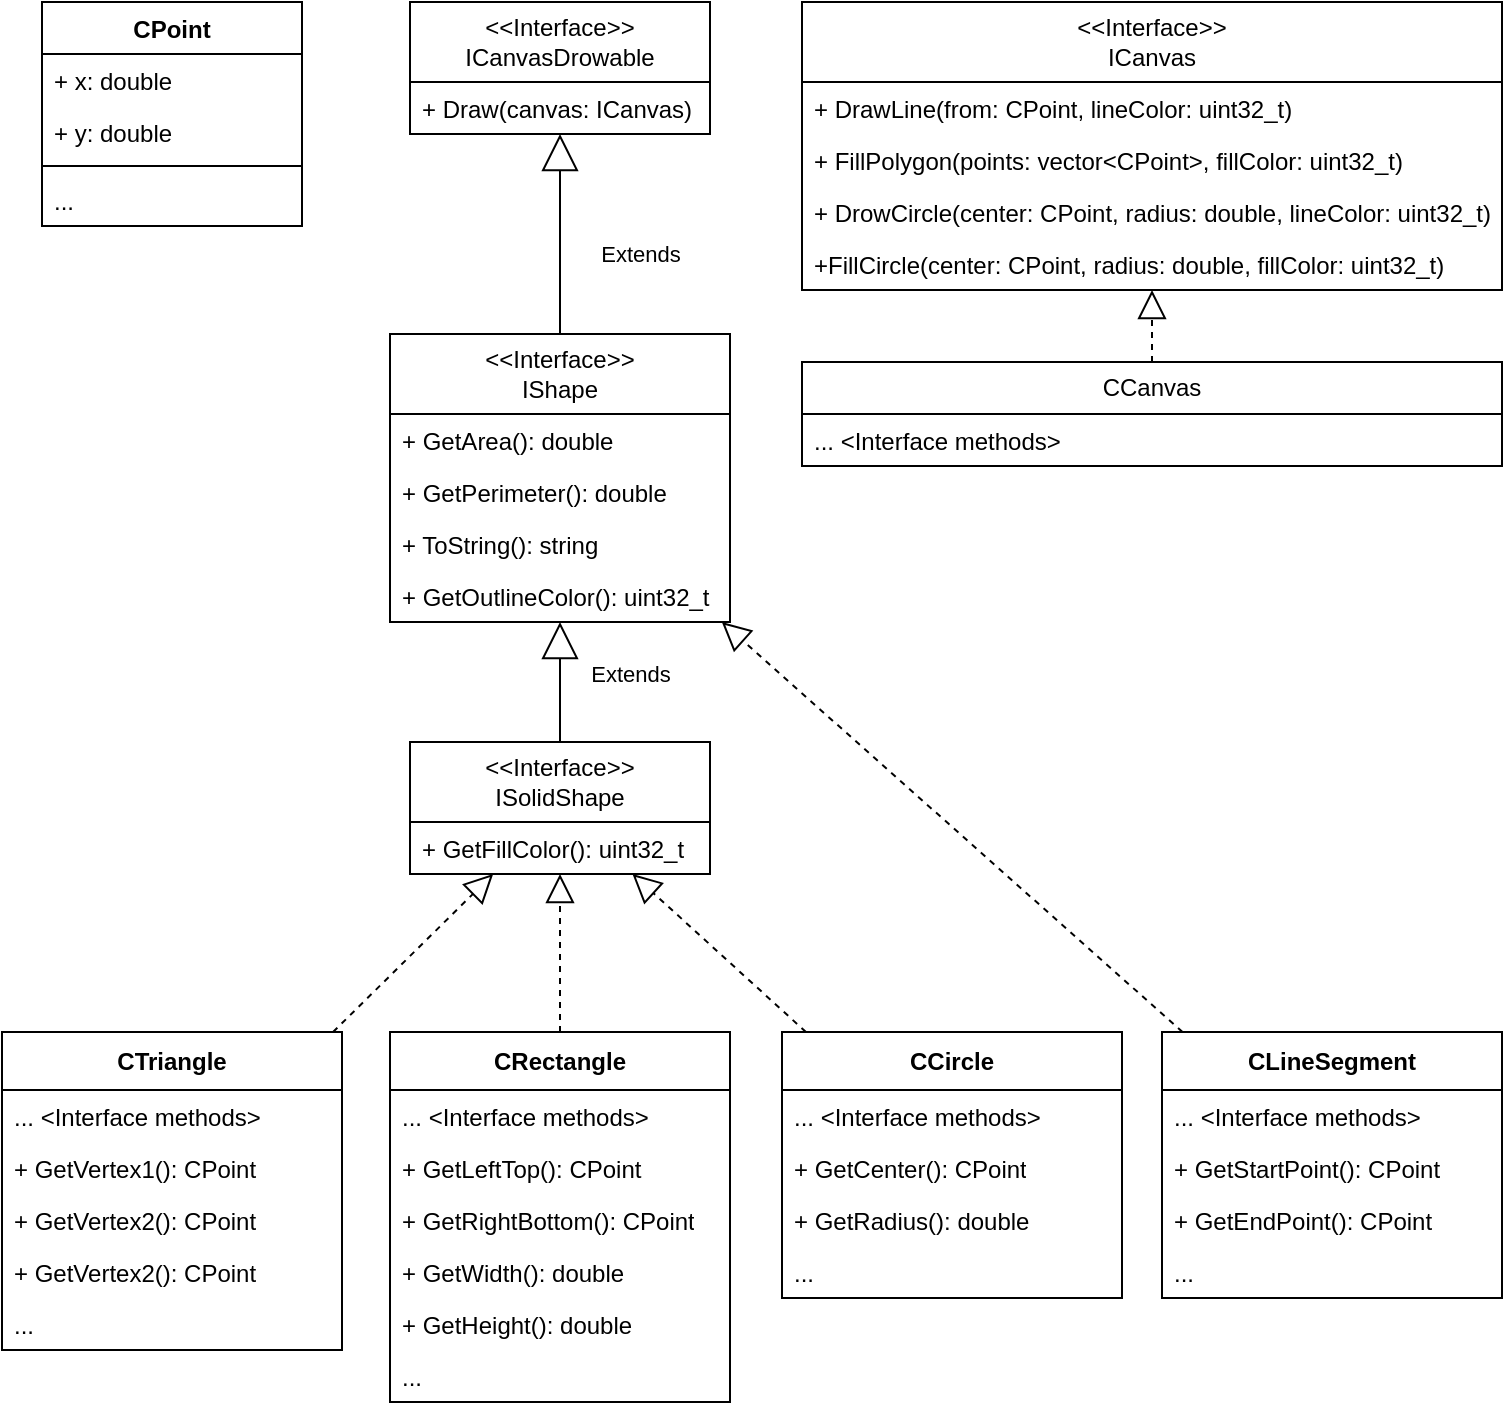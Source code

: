 <mxfile version="24.0.4" type="device">
  <diagram name="Страница — 1" id="sYVTXK0rpgFCY4Fe7fZx">
    <mxGraphModel dx="1050" dy="717" grid="1" gridSize="10" guides="1" tooltips="1" connect="1" arrows="1" fold="1" page="1" pageScale="1" pageWidth="827" pageHeight="1169" math="0" shadow="0">
      <root>
        <mxCell id="0" />
        <mxCell id="1" parent="0" />
        <mxCell id="JoysQb1qJ4sN4qt-m1Q0-1" value="&lt;div&gt;&amp;lt;&amp;lt;Interface&amp;gt;&amp;gt;&lt;/div&gt;ICanvasDrowable" style="swimlane;fontStyle=0;childLayout=stackLayout;horizontal=1;startSize=40;fillColor=none;horizontalStack=0;resizeParent=1;resizeParentMax=0;resizeLast=0;collapsible=1;marginBottom=0;whiteSpace=wrap;html=1;" parent="1" vertex="1">
          <mxGeometry x="254" y="70" width="150" height="66" as="geometry" />
        </mxCell>
        <mxCell id="JoysQb1qJ4sN4qt-m1Q0-2" value="+ Draw(canvas: ICanvas)" style="text;strokeColor=none;fillColor=none;align=left;verticalAlign=top;spacingLeft=4;spacingRight=4;overflow=hidden;rotatable=0;points=[[0,0.5],[1,0.5]];portConstraint=eastwest;whiteSpace=wrap;html=1;" parent="JoysQb1qJ4sN4qt-m1Q0-1" vertex="1">
          <mxGeometry y="40" width="150" height="26" as="geometry" />
        </mxCell>
        <mxCell id="JoysQb1qJ4sN4qt-m1Q0-5" value="&lt;div&gt;&amp;lt;&amp;lt;Interface&amp;gt;&amp;gt;&lt;br&gt;&lt;/div&gt;ICanvas" style="swimlane;fontStyle=0;childLayout=stackLayout;horizontal=1;startSize=40;fillColor=none;horizontalStack=0;resizeParent=1;resizeParentMax=0;resizeLast=0;collapsible=1;marginBottom=0;whiteSpace=wrap;html=1;" parent="1" vertex="1">
          <mxGeometry x="450" y="70" width="350" height="144" as="geometry" />
        </mxCell>
        <mxCell id="JoysQb1qJ4sN4qt-m1Q0-6" value="+ DrawLine(from: CPoint, lineColor: uint32_t)" style="text;strokeColor=none;fillColor=none;align=left;verticalAlign=top;spacingLeft=4;spacingRight=4;overflow=hidden;rotatable=0;points=[[0,0.5],[1,0.5]];portConstraint=eastwest;whiteSpace=wrap;html=1;" parent="JoysQb1qJ4sN4qt-m1Q0-5" vertex="1">
          <mxGeometry y="40" width="350" height="26" as="geometry" />
        </mxCell>
        <mxCell id="JoysQb1qJ4sN4qt-m1Q0-7" value="+ FillPolygon(points: vector&amp;lt;CPoint&amp;gt;, fillColor: uint32_t)" style="text;strokeColor=none;fillColor=none;align=left;verticalAlign=top;spacingLeft=4;spacingRight=4;overflow=hidden;rotatable=0;points=[[0,0.5],[1,0.5]];portConstraint=eastwest;whiteSpace=wrap;html=1;" parent="JoysQb1qJ4sN4qt-m1Q0-5" vertex="1">
          <mxGeometry y="66" width="350" height="26" as="geometry" />
        </mxCell>
        <mxCell id="JoysQb1qJ4sN4qt-m1Q0-8" value="+ DrowCircle(center: CPoint, radius: double, lineColor: uint32_t)" style="text;strokeColor=none;fillColor=none;align=left;verticalAlign=top;spacingLeft=4;spacingRight=4;overflow=hidden;rotatable=0;points=[[0,0.5],[1,0.5]];portConstraint=eastwest;whiteSpace=wrap;html=1;" parent="JoysQb1qJ4sN4qt-m1Q0-5" vertex="1">
          <mxGeometry y="92" width="350" height="26" as="geometry" />
        </mxCell>
        <mxCell id="JoysQb1qJ4sN4qt-m1Q0-9" value="+FillCircle(center: CPoint, radius: double, fillColor: uint32_t)" style="text;strokeColor=none;fillColor=none;align=left;verticalAlign=top;spacingLeft=4;spacingRight=4;overflow=hidden;rotatable=0;points=[[0,0.5],[1,0.5]];portConstraint=eastwest;whiteSpace=wrap;html=1;" parent="JoysQb1qJ4sN4qt-m1Q0-5" vertex="1">
          <mxGeometry y="118" width="350" height="26" as="geometry" />
        </mxCell>
        <mxCell id="JoysQb1qJ4sN4qt-m1Q0-10" value="CCanvas" style="swimlane;fontStyle=0;childLayout=stackLayout;horizontal=1;startSize=26;fillColor=none;horizontalStack=0;resizeParent=1;resizeParentMax=0;resizeLast=0;collapsible=1;marginBottom=0;whiteSpace=wrap;html=1;" parent="1" vertex="1">
          <mxGeometry x="450" y="250" width="350" height="52" as="geometry" />
        </mxCell>
        <mxCell id="JoysQb1qJ4sN4qt-m1Q0-12" value="... &amp;lt;Interface methods&amp;gt;" style="text;strokeColor=none;fillColor=none;align=left;verticalAlign=top;spacingLeft=4;spacingRight=4;overflow=hidden;rotatable=0;points=[[0,0.5],[1,0.5]];portConstraint=eastwest;whiteSpace=wrap;html=1;" parent="JoysQb1qJ4sN4qt-m1Q0-10" vertex="1">
          <mxGeometry y="26" width="350" height="26" as="geometry" />
        </mxCell>
        <mxCell id="JoysQb1qJ4sN4qt-m1Q0-15" value="" style="endArrow=block;dashed=1;endFill=0;endSize=12;html=1;rounded=0;" parent="1" source="JoysQb1qJ4sN4qt-m1Q0-10" target="JoysQb1qJ4sN4qt-m1Q0-5" edge="1">
          <mxGeometry width="160" relative="1" as="geometry">
            <mxPoint x="545" y="270" as="sourcePoint" />
            <mxPoint x="490" y="410" as="targetPoint" />
          </mxGeometry>
        </mxCell>
        <mxCell id="JoysQb1qJ4sN4qt-m1Q0-16" value="CPoint" style="swimlane;fontStyle=1;align=center;verticalAlign=top;childLayout=stackLayout;horizontal=1;startSize=26;horizontalStack=0;resizeParent=1;resizeParentMax=0;resizeLast=0;collapsible=1;marginBottom=0;whiteSpace=wrap;html=1;" parent="1" vertex="1">
          <mxGeometry x="70" y="70" width="130" height="112" as="geometry" />
        </mxCell>
        <mxCell id="JoysQb1qJ4sN4qt-m1Q0-17" value="+ x: double" style="text;strokeColor=none;fillColor=none;align=left;verticalAlign=top;spacingLeft=4;spacingRight=4;overflow=hidden;rotatable=0;points=[[0,0.5],[1,0.5]];portConstraint=eastwest;whiteSpace=wrap;html=1;" parent="JoysQb1qJ4sN4qt-m1Q0-16" vertex="1">
          <mxGeometry y="26" width="130" height="26" as="geometry" />
        </mxCell>
        <mxCell id="JoysQb1qJ4sN4qt-m1Q0-20" value="+ y: double" style="text;strokeColor=none;fillColor=none;align=left;verticalAlign=top;spacingLeft=4;spacingRight=4;overflow=hidden;rotatable=0;points=[[0,0.5],[1,0.5]];portConstraint=eastwest;whiteSpace=wrap;html=1;" parent="JoysQb1qJ4sN4qt-m1Q0-16" vertex="1">
          <mxGeometry y="52" width="130" height="26" as="geometry" />
        </mxCell>
        <mxCell id="JoysQb1qJ4sN4qt-m1Q0-18" value="" style="line;strokeWidth=1;fillColor=none;align=left;verticalAlign=middle;spacingTop=-1;spacingLeft=3;spacingRight=3;rotatable=0;labelPosition=right;points=[];portConstraint=eastwest;strokeColor=inherit;" parent="JoysQb1qJ4sN4qt-m1Q0-16" vertex="1">
          <mxGeometry y="78" width="130" height="8" as="geometry" />
        </mxCell>
        <mxCell id="JoysQb1qJ4sN4qt-m1Q0-19" value="..." style="text;strokeColor=none;fillColor=none;align=left;verticalAlign=top;spacingLeft=4;spacingRight=4;overflow=hidden;rotatable=0;points=[[0,0.5],[1,0.5]];portConstraint=eastwest;whiteSpace=wrap;html=1;" parent="JoysQb1qJ4sN4qt-m1Q0-16" vertex="1">
          <mxGeometry y="86" width="130" height="26" as="geometry" />
        </mxCell>
        <mxCell id="JoysQb1qJ4sN4qt-m1Q0-21" value="&lt;div&gt;&amp;lt;&amp;lt;Interface&amp;gt;&amp;gt;&lt;/div&gt;IShape" style="swimlane;fontStyle=0;childLayout=stackLayout;horizontal=1;startSize=40;fillColor=none;horizontalStack=0;resizeParent=1;resizeParentMax=0;resizeLast=0;collapsible=1;marginBottom=0;whiteSpace=wrap;html=1;" parent="1" vertex="1">
          <mxGeometry x="244" y="236" width="170" height="144" as="geometry" />
        </mxCell>
        <mxCell id="JoysQb1qJ4sN4qt-m1Q0-22" value="+ GetArea(): double" style="text;strokeColor=none;fillColor=none;align=left;verticalAlign=top;spacingLeft=4;spacingRight=4;overflow=hidden;rotatable=0;points=[[0,0.5],[1,0.5]];portConstraint=eastwest;whiteSpace=wrap;html=1;" parent="JoysQb1qJ4sN4qt-m1Q0-21" vertex="1">
          <mxGeometry y="40" width="170" height="26" as="geometry" />
        </mxCell>
        <mxCell id="JoysQb1qJ4sN4qt-m1Q0-26" value="+ GetPerimeter(): double" style="text;strokeColor=none;fillColor=none;align=left;verticalAlign=top;spacingLeft=4;spacingRight=4;overflow=hidden;rotatable=0;points=[[0,0.5],[1,0.5]];portConstraint=eastwest;whiteSpace=wrap;html=1;" parent="JoysQb1qJ4sN4qt-m1Q0-21" vertex="1">
          <mxGeometry y="66" width="170" height="26" as="geometry" />
        </mxCell>
        <mxCell id="JoysQb1qJ4sN4qt-m1Q0-25" value="+ ToString(): string" style="text;strokeColor=none;fillColor=none;align=left;verticalAlign=top;spacingLeft=4;spacingRight=4;overflow=hidden;rotatable=0;points=[[0,0.5],[1,0.5]];portConstraint=eastwest;whiteSpace=wrap;html=1;" parent="JoysQb1qJ4sN4qt-m1Q0-21" vertex="1">
          <mxGeometry y="92" width="170" height="26" as="geometry" />
        </mxCell>
        <mxCell id="JoysQb1qJ4sN4qt-m1Q0-24" value="+ GetOutlineColor(): uint32_t" style="text;strokeColor=none;fillColor=none;align=left;verticalAlign=top;spacingLeft=4;spacingRight=4;overflow=hidden;rotatable=0;points=[[0,0.5],[1,0.5]];portConstraint=eastwest;whiteSpace=wrap;html=1;" parent="JoysQb1qJ4sN4qt-m1Q0-21" vertex="1">
          <mxGeometry y="118" width="170" height="26" as="geometry" />
        </mxCell>
        <mxCell id="JoysQb1qJ4sN4qt-m1Q0-23" value="Extends" style="endArrow=block;endSize=16;endFill=0;html=1;rounded=0;" parent="1" source="JoysQb1qJ4sN4qt-m1Q0-21" target="JoysQb1qJ4sN4qt-m1Q0-1" edge="1">
          <mxGeometry x="-0.189" y="-40" width="160" relative="1" as="geometry">
            <mxPoint x="330" y="410" as="sourcePoint" />
            <mxPoint x="490" y="410" as="targetPoint" />
            <mxPoint as="offset" />
          </mxGeometry>
        </mxCell>
        <mxCell id="GQjms_pFPCQcBNmHrUOg-1" value="&lt;div&gt;&amp;lt;&amp;lt;Interface&amp;gt;&amp;gt;&lt;/div&gt;ISolidShape" style="swimlane;fontStyle=0;childLayout=stackLayout;horizontal=1;startSize=40;fillColor=none;horizontalStack=0;resizeParent=1;resizeParentMax=0;resizeLast=0;collapsible=1;marginBottom=0;whiteSpace=wrap;html=1;" parent="1" vertex="1">
          <mxGeometry x="254" y="440" width="150" height="66" as="geometry" />
        </mxCell>
        <mxCell id="GQjms_pFPCQcBNmHrUOg-2" value="+ GetFillColor(): uint32_t" style="text;strokeColor=none;fillColor=none;align=left;verticalAlign=top;spacingLeft=4;spacingRight=4;overflow=hidden;rotatable=0;points=[[0,0.5],[1,0.5]];portConstraint=eastwest;whiteSpace=wrap;html=1;" parent="GQjms_pFPCQcBNmHrUOg-1" vertex="1">
          <mxGeometry y="40" width="150" height="26" as="geometry" />
        </mxCell>
        <mxCell id="GQjms_pFPCQcBNmHrUOg-3" value="Extends" style="endArrow=block;endSize=16;endFill=0;html=1;rounded=0;" parent="1" source="GQjms_pFPCQcBNmHrUOg-1" target="JoysQb1qJ4sN4qt-m1Q0-21" edge="1">
          <mxGeometry x="0.143" y="-35" width="160" relative="1" as="geometry">
            <mxPoint x="330" y="430" as="sourcePoint" />
            <mxPoint x="490" y="510" as="targetPoint" />
            <mxPoint as="offset" />
          </mxGeometry>
        </mxCell>
        <mxCell id="GQjms_pFPCQcBNmHrUOg-5" value="&lt;span style=&quot;font-weight: 700;&quot;&gt;CLineSegment&lt;/span&gt;&lt;div&gt;&lt;/div&gt;" style="swimlane;fontStyle=0;childLayout=stackLayout;horizontal=1;startSize=29;fillColor=none;horizontalStack=0;resizeParent=1;resizeParentMax=0;resizeLast=0;collapsible=1;marginBottom=0;whiteSpace=wrap;html=1;" parent="1" vertex="1">
          <mxGeometry x="630" y="585" width="170" height="133" as="geometry" />
        </mxCell>
        <mxCell id="GQjms_pFPCQcBNmHrUOg-41" value="... &amp;lt;Interface methods&amp;gt;" style="text;strokeColor=none;fillColor=none;align=left;verticalAlign=top;spacingLeft=4;spacingRight=4;overflow=hidden;rotatable=0;points=[[0,0.5],[1,0.5]];portConstraint=eastwest;whiteSpace=wrap;html=1;" parent="GQjms_pFPCQcBNmHrUOg-5" vertex="1">
          <mxGeometry y="29" width="170" height="26" as="geometry" />
        </mxCell>
        <mxCell id="GQjms_pFPCQcBNmHrUOg-12" value="+ GetStartPoint(): CPoint" style="text;strokeColor=none;fillColor=none;align=left;verticalAlign=top;spacingLeft=4;spacingRight=4;overflow=hidden;rotatable=0;points=[[0,0.5],[1,0.5]];portConstraint=eastwest;whiteSpace=wrap;html=1;" parent="GQjms_pFPCQcBNmHrUOg-5" vertex="1">
          <mxGeometry y="55" width="170" height="26" as="geometry" />
        </mxCell>
        <mxCell id="GQjms_pFPCQcBNmHrUOg-11" value="+ GetEndPoint(): CPoint" style="text;strokeColor=none;fillColor=none;align=left;verticalAlign=top;spacingLeft=4;spacingRight=4;overflow=hidden;rotatable=0;points=[[0,0.5],[1,0.5]];portConstraint=eastwest;whiteSpace=wrap;html=1;" parent="GQjms_pFPCQcBNmHrUOg-5" vertex="1">
          <mxGeometry y="81" width="170" height="26" as="geometry" />
        </mxCell>
        <mxCell id="GQjms_pFPCQcBNmHrUOg-10" value="..." style="text;strokeColor=none;fillColor=none;align=left;verticalAlign=top;spacingLeft=4;spacingRight=4;overflow=hidden;rotatable=0;points=[[0,0.5],[1,0.5]];portConstraint=eastwest;whiteSpace=wrap;html=1;" parent="GQjms_pFPCQcBNmHrUOg-5" vertex="1">
          <mxGeometry y="107" width="170" height="26" as="geometry" />
        </mxCell>
        <mxCell id="GQjms_pFPCQcBNmHrUOg-14" value="" style="endArrow=block;dashed=1;endFill=0;endSize=12;html=1;rounded=0;" parent="1" source="GQjms_pFPCQcBNmHrUOg-5" target="JoysQb1qJ4sN4qt-m1Q0-21" edge="1">
          <mxGeometry width="160" relative="1" as="geometry">
            <mxPoint x="500" y="450" as="sourcePoint" />
            <mxPoint x="660" y="450" as="targetPoint" />
          </mxGeometry>
        </mxCell>
        <mxCell id="GQjms_pFPCQcBNmHrUOg-15" value="&lt;span style=&quot;font-weight: 700;&quot;&gt;CTriangle&lt;/span&gt;&lt;div&gt;&lt;/div&gt;" style="swimlane;fontStyle=0;childLayout=stackLayout;horizontal=1;startSize=29;fillColor=none;horizontalStack=0;resizeParent=1;resizeParentMax=0;resizeLast=0;collapsible=1;marginBottom=0;whiteSpace=wrap;html=1;" parent="1" vertex="1">
          <mxGeometry x="50" y="585" width="170" height="159" as="geometry" />
        </mxCell>
        <mxCell id="GQjms_pFPCQcBNmHrUOg-28" value="... &amp;lt;Interface methods&amp;gt;" style="text;strokeColor=none;fillColor=none;align=left;verticalAlign=top;spacingLeft=4;spacingRight=4;overflow=hidden;rotatable=0;points=[[0,0.5],[1,0.5]];portConstraint=eastwest;whiteSpace=wrap;html=1;" parent="GQjms_pFPCQcBNmHrUOg-15" vertex="1">
          <mxGeometry y="29" width="170" height="26" as="geometry" />
        </mxCell>
        <mxCell id="GQjms_pFPCQcBNmHrUOg-16" value="+ GetVertex1(): CPoint" style="text;strokeColor=none;fillColor=none;align=left;verticalAlign=top;spacingLeft=4;spacingRight=4;overflow=hidden;rotatable=0;points=[[0,0.5],[1,0.5]];portConstraint=eastwest;whiteSpace=wrap;html=1;" parent="GQjms_pFPCQcBNmHrUOg-15" vertex="1">
          <mxGeometry y="55" width="170" height="26" as="geometry" />
        </mxCell>
        <mxCell id="GQjms_pFPCQcBNmHrUOg-17" value="+ GetVertex2(): CPoint" style="text;strokeColor=none;fillColor=none;align=left;verticalAlign=top;spacingLeft=4;spacingRight=4;overflow=hidden;rotatable=0;points=[[0,0.5],[1,0.5]];portConstraint=eastwest;whiteSpace=wrap;html=1;" parent="GQjms_pFPCQcBNmHrUOg-15" vertex="1">
          <mxGeometry y="81" width="170" height="26" as="geometry" />
        </mxCell>
        <mxCell id="GQjms_pFPCQcBNmHrUOg-19" value="+ GetVertex2(): CPoint" style="text;strokeColor=none;fillColor=none;align=left;verticalAlign=top;spacingLeft=4;spacingRight=4;overflow=hidden;rotatable=0;points=[[0,0.5],[1,0.5]];portConstraint=eastwest;whiteSpace=wrap;html=1;" parent="GQjms_pFPCQcBNmHrUOg-15" vertex="1">
          <mxGeometry y="107" width="170" height="26" as="geometry" />
        </mxCell>
        <mxCell id="GQjms_pFPCQcBNmHrUOg-18" value="..." style="text;strokeColor=none;fillColor=none;align=left;verticalAlign=top;spacingLeft=4;spacingRight=4;overflow=hidden;rotatable=0;points=[[0,0.5],[1,0.5]];portConstraint=eastwest;whiteSpace=wrap;html=1;" parent="GQjms_pFPCQcBNmHrUOg-15" vertex="1">
          <mxGeometry y="133" width="170" height="26" as="geometry" />
        </mxCell>
        <mxCell id="GQjms_pFPCQcBNmHrUOg-20" value="" style="endArrow=block;dashed=1;endFill=0;endSize=12;html=1;rounded=0;" parent="1" source="GQjms_pFPCQcBNmHrUOg-15" target="GQjms_pFPCQcBNmHrUOg-1" edge="1">
          <mxGeometry width="160" relative="1" as="geometry">
            <mxPoint x="500" y="590" as="sourcePoint" />
            <mxPoint x="660" y="590" as="targetPoint" />
          </mxGeometry>
        </mxCell>
        <mxCell id="GQjms_pFPCQcBNmHrUOg-21" value="&lt;span style=&quot;font-weight: 700;&quot;&gt;CRectangle&lt;/span&gt;&lt;div&gt;&lt;/div&gt;" style="swimlane;fontStyle=0;childLayout=stackLayout;horizontal=1;startSize=29;fillColor=none;horizontalStack=0;resizeParent=1;resizeParentMax=0;resizeLast=0;collapsible=1;marginBottom=0;whiteSpace=wrap;html=1;" parent="1" vertex="1">
          <mxGeometry x="244" y="585" width="170" height="185" as="geometry" />
        </mxCell>
        <mxCell id="GQjms_pFPCQcBNmHrUOg-27" value="... &amp;lt;Interface methods&amp;gt;" style="text;strokeColor=none;fillColor=none;align=left;verticalAlign=top;spacingLeft=4;spacingRight=4;overflow=hidden;rotatable=0;points=[[0,0.5],[1,0.5]];portConstraint=eastwest;whiteSpace=wrap;html=1;" parent="GQjms_pFPCQcBNmHrUOg-21" vertex="1">
          <mxGeometry y="29" width="170" height="26" as="geometry" />
        </mxCell>
        <mxCell id="GQjms_pFPCQcBNmHrUOg-22" value="+ GetLeftTop(): CPoint" style="text;strokeColor=none;fillColor=none;align=left;verticalAlign=top;spacingLeft=4;spacingRight=4;overflow=hidden;rotatable=0;points=[[0,0.5],[1,0.5]];portConstraint=eastwest;whiteSpace=wrap;html=1;" parent="GQjms_pFPCQcBNmHrUOg-21" vertex="1">
          <mxGeometry y="55" width="170" height="26" as="geometry" />
        </mxCell>
        <mxCell id="GQjms_pFPCQcBNmHrUOg-23" value="+ GetRightBottom(): CPoint" style="text;strokeColor=none;fillColor=none;align=left;verticalAlign=top;spacingLeft=4;spacingRight=4;overflow=hidden;rotatable=0;points=[[0,0.5],[1,0.5]];portConstraint=eastwest;whiteSpace=wrap;html=1;" parent="GQjms_pFPCQcBNmHrUOg-21" vertex="1">
          <mxGeometry y="81" width="170" height="26" as="geometry" />
        </mxCell>
        <mxCell id="GQjms_pFPCQcBNmHrUOg-24" value="+ GetWidth(): double" style="text;strokeColor=none;fillColor=none;align=left;verticalAlign=top;spacingLeft=4;spacingRight=4;overflow=hidden;rotatable=0;points=[[0,0.5],[1,0.5]];portConstraint=eastwest;whiteSpace=wrap;html=1;" parent="GQjms_pFPCQcBNmHrUOg-21" vertex="1">
          <mxGeometry y="107" width="170" height="26" as="geometry" />
        </mxCell>
        <mxCell id="GQjms_pFPCQcBNmHrUOg-26" value="+ GetHeight(): double" style="text;strokeColor=none;fillColor=none;align=left;verticalAlign=top;spacingLeft=4;spacingRight=4;overflow=hidden;rotatable=0;points=[[0,0.5],[1,0.5]];portConstraint=eastwest;whiteSpace=wrap;html=1;" parent="GQjms_pFPCQcBNmHrUOg-21" vertex="1">
          <mxGeometry y="133" width="170" height="26" as="geometry" />
        </mxCell>
        <mxCell id="GQjms_pFPCQcBNmHrUOg-25" value="..." style="text;strokeColor=none;fillColor=none;align=left;verticalAlign=top;spacingLeft=4;spacingRight=4;overflow=hidden;rotatable=0;points=[[0,0.5],[1,0.5]];portConstraint=eastwest;whiteSpace=wrap;html=1;" parent="GQjms_pFPCQcBNmHrUOg-21" vertex="1">
          <mxGeometry y="159" width="170" height="26" as="geometry" />
        </mxCell>
        <mxCell id="GQjms_pFPCQcBNmHrUOg-33" value="&lt;span style=&quot;font-weight: 700;&quot;&gt;CCircle&lt;/span&gt;&lt;div&gt;&lt;/div&gt;" style="swimlane;fontStyle=0;childLayout=stackLayout;horizontal=1;startSize=29;fillColor=none;horizontalStack=0;resizeParent=1;resizeParentMax=0;resizeLast=0;collapsible=1;marginBottom=0;whiteSpace=wrap;html=1;" parent="1" vertex="1">
          <mxGeometry x="440" y="585" width="170" height="133" as="geometry" />
        </mxCell>
        <mxCell id="GQjms_pFPCQcBNmHrUOg-34" value="... &amp;lt;Interface methods&amp;gt;" style="text;strokeColor=none;fillColor=none;align=left;verticalAlign=top;spacingLeft=4;spacingRight=4;overflow=hidden;rotatable=0;points=[[0,0.5],[1,0.5]];portConstraint=eastwest;whiteSpace=wrap;html=1;" parent="GQjms_pFPCQcBNmHrUOg-33" vertex="1">
          <mxGeometry y="29" width="170" height="26" as="geometry" />
        </mxCell>
        <mxCell id="GQjms_pFPCQcBNmHrUOg-36" value="+ GetCenter(): CPoint" style="text;strokeColor=none;fillColor=none;align=left;verticalAlign=top;spacingLeft=4;spacingRight=4;overflow=hidden;rotatable=0;points=[[0,0.5],[1,0.5]];portConstraint=eastwest;whiteSpace=wrap;html=1;" parent="GQjms_pFPCQcBNmHrUOg-33" vertex="1">
          <mxGeometry y="55" width="170" height="26" as="geometry" />
        </mxCell>
        <mxCell id="GQjms_pFPCQcBNmHrUOg-37" value="+ GetRadius(): double" style="text;strokeColor=none;fillColor=none;align=left;verticalAlign=top;spacingLeft=4;spacingRight=4;overflow=hidden;rotatable=0;points=[[0,0.5],[1,0.5]];portConstraint=eastwest;whiteSpace=wrap;html=1;" parent="GQjms_pFPCQcBNmHrUOg-33" vertex="1">
          <mxGeometry y="81" width="170" height="26" as="geometry" />
        </mxCell>
        <mxCell id="GQjms_pFPCQcBNmHrUOg-38" value="..." style="text;strokeColor=none;fillColor=none;align=left;verticalAlign=top;spacingLeft=4;spacingRight=4;overflow=hidden;rotatable=0;points=[[0,0.5],[1,0.5]];portConstraint=eastwest;whiteSpace=wrap;html=1;" parent="GQjms_pFPCQcBNmHrUOg-33" vertex="1">
          <mxGeometry y="107" width="170" height="26" as="geometry" />
        </mxCell>
        <mxCell id="GQjms_pFPCQcBNmHrUOg-39" value="" style="endArrow=block;dashed=1;endFill=0;endSize=12;html=1;rounded=0;" parent="1" source="GQjms_pFPCQcBNmHrUOg-21" target="GQjms_pFPCQcBNmHrUOg-1" edge="1">
          <mxGeometry width="160" relative="1" as="geometry">
            <mxPoint x="500" y="380" as="sourcePoint" />
            <mxPoint x="660" y="380" as="targetPoint" />
          </mxGeometry>
        </mxCell>
        <mxCell id="GQjms_pFPCQcBNmHrUOg-40" value="" style="endArrow=block;dashed=1;endFill=0;endSize=12;html=1;rounded=0;" parent="1" source="GQjms_pFPCQcBNmHrUOg-33" target="GQjms_pFPCQcBNmHrUOg-1" edge="1">
          <mxGeometry width="160" relative="1" as="geometry">
            <mxPoint x="500" y="380" as="sourcePoint" />
            <mxPoint x="660" y="380" as="targetPoint" />
          </mxGeometry>
        </mxCell>
      </root>
    </mxGraphModel>
  </diagram>
</mxfile>
